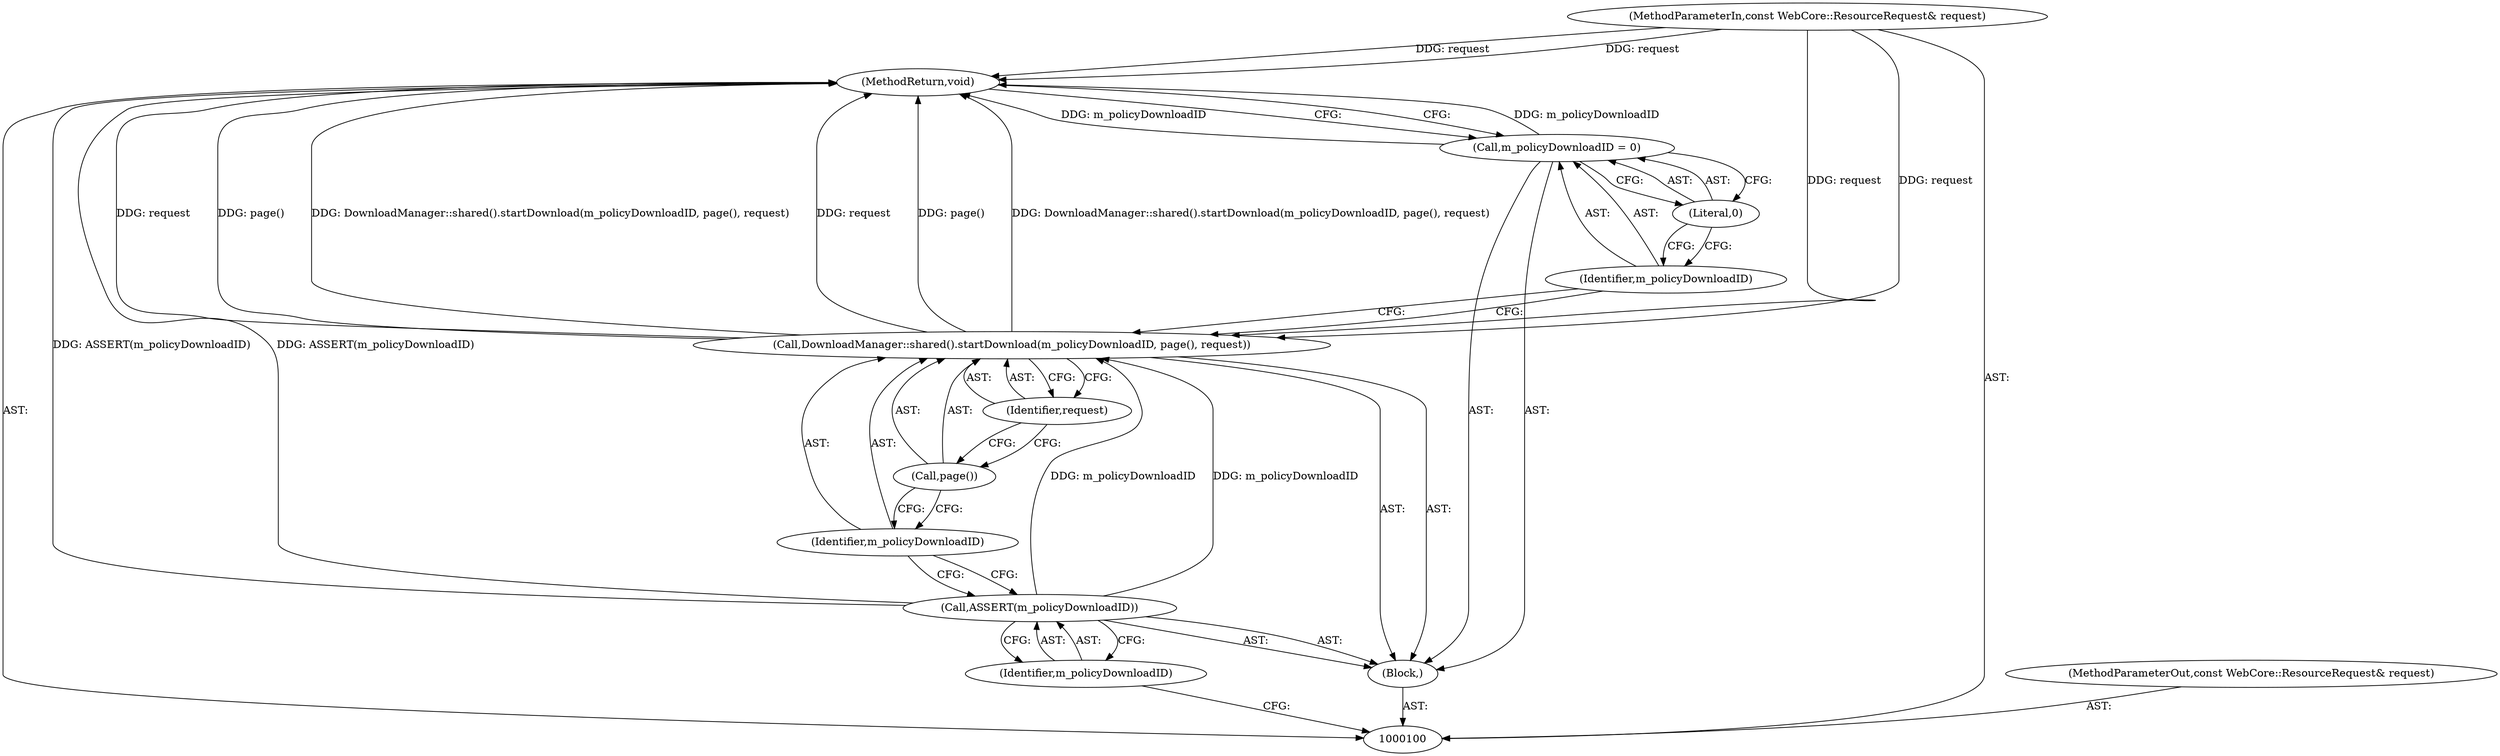 digraph "0_Chrome_1797c8188e7d42f0adf6ce0e607307cd313e1d7d_1" {
"1000112" [label="(MethodReturn,void)"];
"1000101" [label="(MethodParameterIn,const WebCore::ResourceRequest& request)"];
"1000136" [label="(MethodParameterOut,const WebCore::ResourceRequest& request)"];
"1000102" [label="(Block,)"];
"1000104" [label="(Identifier,m_policyDownloadID)"];
"1000103" [label="(Call,ASSERT(m_policyDownloadID))"];
"1000105" [label="(Call,DownloadManager::shared().startDownload(m_policyDownloadID, page(), request))"];
"1000106" [label="(Identifier,m_policyDownloadID)"];
"1000107" [label="(Call,page())"];
"1000108" [label="(Identifier,request)"];
"1000111" [label="(Literal,0)"];
"1000109" [label="(Call,m_policyDownloadID = 0)"];
"1000110" [label="(Identifier,m_policyDownloadID)"];
"1000112" -> "1000100"  [label="AST: "];
"1000112" -> "1000109"  [label="CFG: "];
"1000105" -> "1000112"  [label="DDG: request"];
"1000105" -> "1000112"  [label="DDG: page()"];
"1000105" -> "1000112"  [label="DDG: DownloadManager::shared().startDownload(m_policyDownloadID, page(), request)"];
"1000103" -> "1000112"  [label="DDG: ASSERT(m_policyDownloadID)"];
"1000101" -> "1000112"  [label="DDG: request"];
"1000109" -> "1000112"  [label="DDG: m_policyDownloadID"];
"1000101" -> "1000100"  [label="AST: "];
"1000101" -> "1000112"  [label="DDG: request"];
"1000101" -> "1000105"  [label="DDG: request"];
"1000136" -> "1000100"  [label="AST: "];
"1000102" -> "1000100"  [label="AST: "];
"1000103" -> "1000102"  [label="AST: "];
"1000105" -> "1000102"  [label="AST: "];
"1000109" -> "1000102"  [label="AST: "];
"1000104" -> "1000103"  [label="AST: "];
"1000104" -> "1000100"  [label="CFG: "];
"1000103" -> "1000104"  [label="CFG: "];
"1000103" -> "1000102"  [label="AST: "];
"1000103" -> "1000104"  [label="CFG: "];
"1000104" -> "1000103"  [label="AST: "];
"1000106" -> "1000103"  [label="CFG: "];
"1000103" -> "1000112"  [label="DDG: ASSERT(m_policyDownloadID)"];
"1000103" -> "1000105"  [label="DDG: m_policyDownloadID"];
"1000105" -> "1000102"  [label="AST: "];
"1000105" -> "1000108"  [label="CFG: "];
"1000106" -> "1000105"  [label="AST: "];
"1000107" -> "1000105"  [label="AST: "];
"1000108" -> "1000105"  [label="AST: "];
"1000110" -> "1000105"  [label="CFG: "];
"1000105" -> "1000112"  [label="DDG: request"];
"1000105" -> "1000112"  [label="DDG: page()"];
"1000105" -> "1000112"  [label="DDG: DownloadManager::shared().startDownload(m_policyDownloadID, page(), request)"];
"1000103" -> "1000105"  [label="DDG: m_policyDownloadID"];
"1000101" -> "1000105"  [label="DDG: request"];
"1000106" -> "1000105"  [label="AST: "];
"1000106" -> "1000103"  [label="CFG: "];
"1000107" -> "1000106"  [label="CFG: "];
"1000107" -> "1000105"  [label="AST: "];
"1000107" -> "1000106"  [label="CFG: "];
"1000108" -> "1000107"  [label="CFG: "];
"1000108" -> "1000105"  [label="AST: "];
"1000108" -> "1000107"  [label="CFG: "];
"1000105" -> "1000108"  [label="CFG: "];
"1000111" -> "1000109"  [label="AST: "];
"1000111" -> "1000110"  [label="CFG: "];
"1000109" -> "1000111"  [label="CFG: "];
"1000109" -> "1000102"  [label="AST: "];
"1000109" -> "1000111"  [label="CFG: "];
"1000110" -> "1000109"  [label="AST: "];
"1000111" -> "1000109"  [label="AST: "];
"1000112" -> "1000109"  [label="CFG: "];
"1000109" -> "1000112"  [label="DDG: m_policyDownloadID"];
"1000110" -> "1000109"  [label="AST: "];
"1000110" -> "1000105"  [label="CFG: "];
"1000111" -> "1000110"  [label="CFG: "];
}
